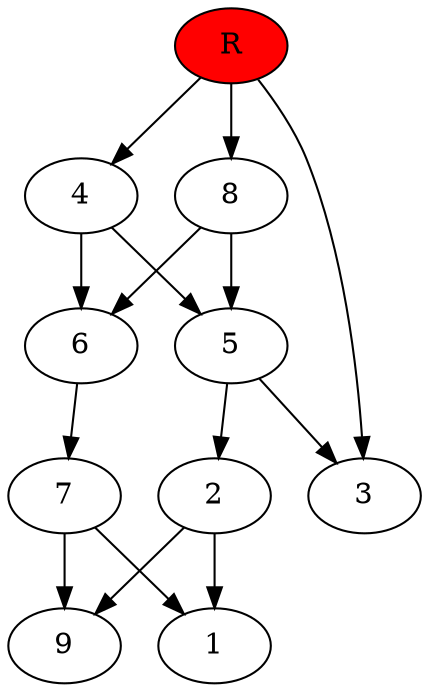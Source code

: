 digraph prb16887 {
	1
	2
	3
	4
	5
	6
	7
	8
	R [fillcolor="#ff0000" style=filled]
	2 -> 1
	2 -> 9
	4 -> 5
	4 -> 6
	5 -> 2
	5 -> 3
	6 -> 7
	7 -> 1
	7 -> 9
	8 -> 5
	8 -> 6
	R -> 3
	R -> 4
	R -> 8
}
